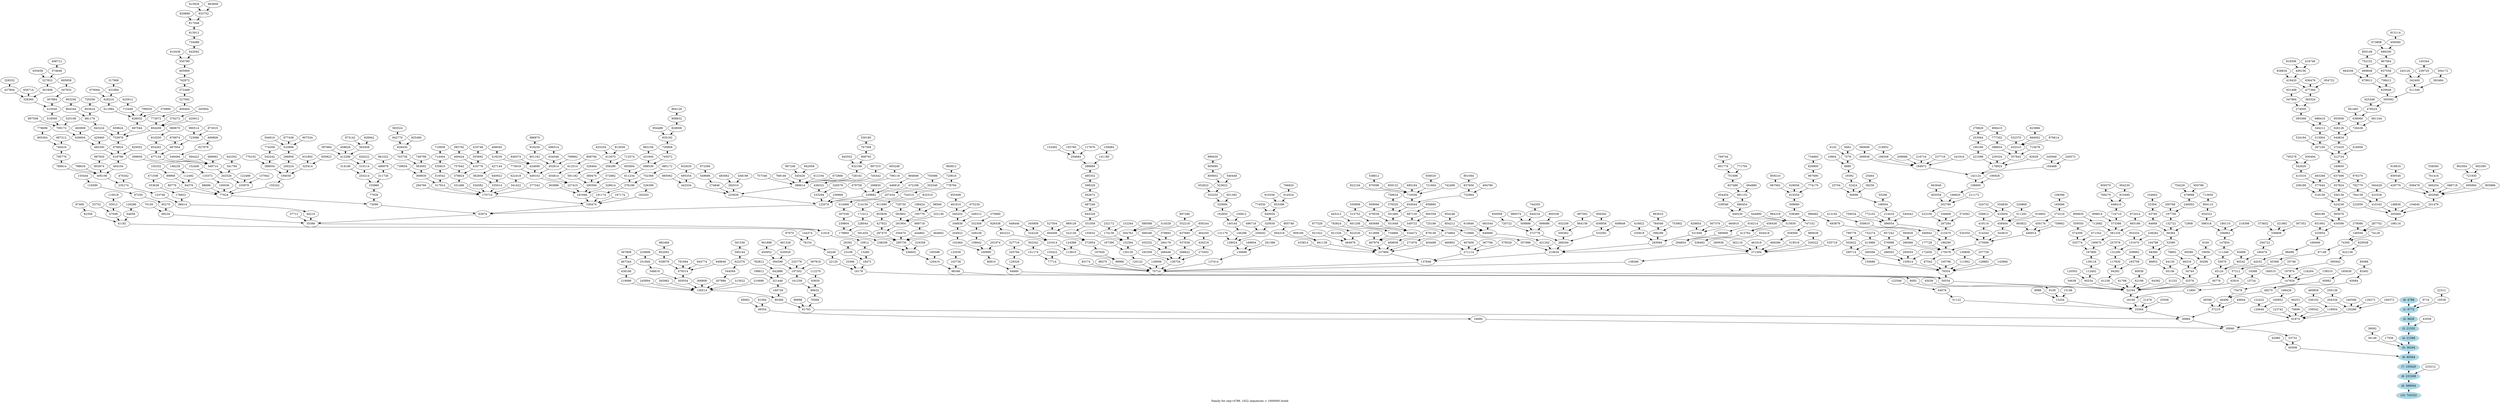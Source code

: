 digraph G {
ranksep=.2
nodesep=.1
splines=true
4788[label="i0: 4788",style=filled,color=lightblue]
4788->9772[weight=8]
9772[label="i1: 9772",style=filled,color=lightblue]
9772->9828[weight=8]
9716->9772
19538->9772
22312->19538
9828[label="i2: 9828",style=filled,color=lightblue]
9828->21532[weight=8]
21532[label="i3: 21532",style=filled,color=lightblue]
21532->21588[weight=8]
43058->21532
21588[label="i4: 21588",style=filled,color=lightblue]
21588->36204[weight=8]
36204[label="i5: 36204",style=filled,color=lightblue]
36204->60564[weight=8]
17556->36204
36148->36204
36092->36148
60564[label="i6: 60564",style=filled,color=lightblue]
60564->105420[weight=8]
60508->60564
42980->60508
53732->60508
30940->53732
24680->30940
49354->24680
69062->49354
91094->49354
30884->30940
25564->30884
15204->25564
8988->15204
9100->15204
8092->9100
16178->8092
18472->16178
13280->18472
10912->13280
21818->10912
35386->21818
37712->35386
44210->35386
88414->44210
123746->88414
235174->123746
406106->235174
464104->406106
618796->464104
485300->618796
429460->485300
636604->485300
463908->636604
700172->636604
518500->700172
410540->518500
307884->410540
347932->307884
695858->347932
328360->410540
301808->328360
327832->301808
374648->327832
408712->374648
655658->327832
437804->328360
328332->437804
656714->328360
525108->700172
897508->700172
678824->618796
753976->678824
659624->753976
697544->753976
626032->697544
376880->626032
611984->626032
628216->611984
431984->628216
317968->431984
670064->628216
715448->626032
625912->715448
799028->626032
804208->753976
376272->804208
345904->376272
420912->804208
773072->804208
400464->773072
527092->400464
572468->527092
742972->572468
605900->742972
550780->605900
610436->550780
642692->550780
734488->642692
815912->734488
817048->815912
829888->817048
933752->817048
915928->933752
963808->933752
843224->753976
881176->843224
803624->881176
720256->803624
864344->881176
903256->864344
825052->618796
789814->406106
795776->789814
740416->795776
805304->740416
778696->805304
987212->740416
798634->406106
803674->406106
987830->803674
470342->235174
176822->88414
353638->176822
471508->353638
63974->35386
73096->63974
77624->73096
80776->77624
84376->77624
89968->84376
105332->89968
112492->84376
146228->112492
88696->77624
100036->77624
133372->100036
152408->133372
103978->77624
122486->103978
137942->103978
202526->103978
341794->202526
642302->341794
349714->202526
399656->349714
477134->349714
667954->477134
723086->667954
873010->723086
990514->723086
876974->667954
954262->477134
910250->954262
969670->910250
549494->349714
627976->549494
669808->627976
594422->349714
669062->349714
155242->77624
194030->155242
200224->194030
266956->200224
533906->266956
504910->533906
877438->533906
907534->533906
325414->194030
631802->325414
650822->325414
388054->194030
543242->388054
774358->543242
776102->388054
77936->73096
155866->77936
253214->155866
310114->253214
412286->310114
397684->412286
458626->412286
563458->412286
926942->563458
973142->563458
620222->310114
314146->253214
311726->155866
496978->311726
961022->496978
100474->63974
163202->100474
326398->163202
170714->100474
277342->170714
294766->170714
317914->170714
369830->317914
563002->369830
703730->563002
828430->703730
925490->828430
942770->828430
583524->942770
749798->563002
739654->369830
516542->317914
535810->516542
714404->535810
710656->714404
331486->170714
378824->331486
416776->378824
460424->416776
385792->460424
555692->416776
416748->555692
757642->378824
334582->170714
335014->170714
382856->335014
427144->382856
640922->335014
341422->170714
622418->341422
181946->100474
227410->181946
449102->227410
424690->449102
519230->424690
408040->519230
849374->424690
452914->449102
634046->452914
696514->634046
769862->452914
801182->452914
918250->801182
986870->918250
775618->449102
454814->227410
612514->454814
808766->612514
295594->181946
369470->295594
356290->369470
412670->356290
813058->412670
825334->412670
712574->356290
572882->295594
591182->295594
328464->591182
329614->181946
363886->181946
191174->100474
376186->191174
611234->376186
698536->611234
431600->698536
863194->431600
745072->698536
730808->745072
835192->730808
828008->835192
908632->828008
864128->908632
954488->835192
855694->611234
752366->376186
885172->752366
197174->100474
122074->63974
207434->122074
352546->207434
705086->352546
225626->122074
274846->225626
549686->274846
972394->549686
282010->225626
458198->282010
483062->282010
389614->225626
545426->389614
942958->545426
997246->545426
612194->389614
672866->389614
728162->389614
832168->728162
845552->832168
908792->832168
767368->908792
530180->767368
745442->389614
897310->745442
757346->389614
768146->389614
442534->225626
695354->442534
832630->695354
885062->442534
233294->122074
326578->233294
438322->233294
799118->438322
605248->799118
236966->122074
239882->122074
299830->239882
446818->239882
884606->446818
472198->239882
479758->239882
68234->35386
70150->68234
85270->68234
97250->85270
116590->97250
155444->116590
41182->21818
47048->41182
53752->47048
55012->47048
110018->55012
64658->41182
126286->64658
82358->41182
87490->82358
23108->18472
26392->23108
22126->16178
44246->22126
78154->44246
97670->78154
144374->78154
25366->16178
15148->15204
16100->25564
11800->16100
15724->11800
19388->15724
32194->16100
31232->32194
32576->32194
34744->32576
30296->34744
19056->30296
8160->19056
60586->30296
46316->34744
78802->46316
65146->32576
64130->65146
86852->65146
68380->86852
52580->68380
66364->52580
72908->66364
84668->66364
63760->84668
52304->63760
104602->52304
132722->66364
197758->132722
200768->197758
240002->197758
479998->240002
754226->479998
950786->479998
104786->68380
36776->32194
45124->36776
44252->45124
88498->44252
169406->88498
325954->169406
434596->325954
565676->434596
424236->565676
318156->424236
208188->318156
377644->318156
415316->377644
542626->415316
795278->542626
930494->542626
493268->377644
556156->424236
557824->556156
637496->557824
249600->637496
312724->249600
267100->312724
313004->267100
344212->313004
393368->344212
274000->393368
365324->274000
477364->365324
419420->477364
409156->419420
418748->409156
818306->409156
838834->419420
636476->477364
954722->477364
547994->274000
931498->547994
688418->344212
534194->267100
272420->312724
544834->272420
726436->544834
638060->726436
478524->638060
593092->478524
511340->593092
342400->511340
239720->342400
145344->239720
245120->342400
383484->511340
504172->383484
629948->593092
679912->629948
664256->679912
669848->679912
752152->669848
850148->752152
738412->629948
937556->738412
967564->937556
689200->967564
456560->689200
913114->456560
673808->689200
625348->478524
561460->638060
861164->726436
926126->544834
955936->926126
416956->312724
869186->434596
651902->325954
55676->45124
111346->55676
147854->111346
206962->147854
180110->206962
216398->206962
398318->206962
654322->398318
804110->654322
713650->804110
90242->45124
93088->90242
180478->90242
294722->180478
336808->294722
321992->336808
367352->336808
373832->336808
42916->32194
57212->42916
35748->57212
65368->57212
87148->65368
74300->87148
74128->74300
148594->74300
198116->148594
205084->198116
148836->205084
154640->205084
201476->205084
402946->201476
429776->402946
859546->429776
916816->859546
658478->402946
666254->402946
761416->666254
558560->761416
688718->402946
695894->402946
721930->695894
902390->721930
962564->721930
805886->402946
222056->205084
410162->205084
423328->410162
564428->423328
764158->410162
792770->764158
976270->792770
279086->148594
287702->148594
45038->32194
50534->32194
64666->50534
80810->64666
100990->80810
102464->100990
204922->102464
346838->204922
349312->346838
540202->346838
481910->540202
955498->481910
675230->540202
158642->100990
249238->158642
332308->249238
270980->332308
201974->100990
129326->64666
245794->129326
327716->245794
70714->50534
77714->70714
151174->77714
302342->151174
155422->77714
83174->70714
88370->70714
98966->70714
115810->98966
124388->115810
231614->115810
324226->231614
345808->324226
648446->324226
463222->231614
926438->463222
197926->98966
272954->197926
322126->272954
331058->322126
644326->331058
687248->644326
562672->687248
598328->562672
495352->598328
286884->495352
141180->286884
159484->141180
204684->286884
105780->204684
117876->204684
153492->204684
494566->272954
527504->494566
989126->494566
120122->70714
150130->120122
152384->150130
155632->152384
174136->152384
152264->174136
232172->174136
304762->152384
314528->304762
552218->304762
897286->552218
580598->304762
167390->150130
128006->70714
136754->70714
183358->136754
266446->136754
284176->266446
378892->284176
568346->284176
355252->266446
268822->136754
537638->268822
637690->537638
850244->637690
273502->136754
426218->273502
464350->426218
137414->70714
130696->137414
128024->130696
131176->128024
146296->128024
140144->146296
100912->140144
162850->140144
325694->162850
333250->325694
523622->333250
540448->523622
800602->523622
905690->800602
999430->905690
652622->333250
651382->325694
256042->128024
320030->256042
640054->320030
774530->640054
853396->640054
910256->853396
914524->853396
766820->914524
496718->256042
169604->130696
261386->130696
137846->70714
210634->137846
266294->210634
372778->266294
508886->372778
640234->508886
744350->640234
980074->508886
696686->372778
800338->696686
720722->372778
930958->720722
500362->266294
864158->500362
987592->864158
932258->500362
532582->266294
608648->532582
836858->532582
956392->836858
283094->210634
335818->283094
416822->335818
396298->283094
753902->396298
784046->396298
963610->784046
531946->283094
567376->531946
664910->531946
828854->531946
294854->210634
412762->294854
515930->412762
440230->515930
539546->440230
954454->539546
880454->440230
881152->880454
664880->881152
837488->881152
751696->837488
771704->751696
801776->751696
766744->801776
644890->515930
964318->515930
656438->412762
580666->294854
916214->580666
357986->210634
715966->357986
725186->715966
421262->210634
640666->421262
683344->640666
854212->640666
954248->854212
910646->640666
237994->137846
271976->237994
274864->271976
549722->274864
687130->549722
858890->687130
900358->549722
404498->237994
433814->237994
461138->237994
604318->461138
805748->604318
909166->461138
464978->237994
822526->464978
877328->822526
921022->464978
921526->464978
467678->237994
534472->467678
493688->534472
515752->493688
550808->515752
551648->534472
479536->551648
959066->479536
501460->551648
378320->501460
756634->378320
654044->501460
719356->654044
685184->719356
721664->719356
656020->721664
742496->719356
822104->719356
870596->719356
538812->870596
959132->719356
732964->654044
494780->732964
837656->732964
801064->837656
601208->534472
445312->601208
612898->467678
734866->467678
783824->734866
469838->237994
878146->469838
271114->137846
367766->271114
379526->271114
460802->271114
467606->271114
138266->70714
271594->138266
260936->271594
362116->271594
461618->271594
469286->271594
938566->469286
747152->938566
538480->747152
309680->538480
619354->309680
629056->619354
774170->619354
967690->774170
826900->967690
734660->826900
867062->619354
859210->867062
519518->271594
526322->271594
980638->526322
535718->271594
536462->271594
834418->536462
79354->50534
87542->79354
175078->87542
177728->175078
186290->175078
215470->186290
287284->215470
223100->287284
202780->223100
166820->202780
106600->166820
106928->106600
142124->106600
178924->142124
92928->178924
221588->178924
190180->221588
253564->190180
278828->253564
230324->178924
357842->178924
388654->357842
777302->388654
806410->777302
435310->357842
532370->435310
684002->435310
823966->684002
870614->435310
715678->357842
184468->142124
240572->184468
245948->184468
184972->142124
199208->184972
216952->199208
208988->184972
216716->184972
237716->184972
241916->184972
369938->184972
580606->369938
211172->202780
405554->202780
663646->405554
336668->287284
574562->287284
386054->215470
214416->386054
108504->214416
55296->108504
60696->108504
25704->60696
32424->60696
19392->32424
8880->19392
7578->8880
6102->7578
6462->7578
10804->8880
38256->60696
25464->38256
540442->386054
759034->386054
772102->386054
346942->186290
359810->346942
413182->359810
693878->346942
989482->693878
275066->175078
314344->275066
419116->314344
558812->419116
343810->275066
458404->343810
433004->458404
324732->433004
554836->433004
511292->458404
320868->511292
916802->458404
446914->275066
450176->446914
273216->450176
165696->273216
108396->165696
759662->446914
893822->446914
520354->275066
280466->175078
560926->280466
105796->79354
111062->79354
130858->111062
128882->79354
257758->128882
143666->79354
150686->79354
295714->150686
413966->295714
732274->413966
502622->295714
789778->502622
150914->79354
172456->150914
260566->150914
288502->150914
576998->288502
857242->576998
295054->150914
96346->50534
102736->96346
133556->102736
120410->96346
195598->120410
236602->120410
238208->236602
179860->238208
228044->179860
171012->228044
214156->171012
239804->179860
307036->239804
614066->307036
754510->614066
778784->754510
720616->778784
960812->720616
295730->236602
287470->295730
291904->287470
195776->291904
98560->195776
198424->195776
322136->291904
583802->291904
729730->583802
427922->287470
855838->427922
911690->855838
832510->911690
359470->295730
444862->295730
889718->444862
464662->295730
591454->295730
316358->236602
54638->32194
60254->32194
112402->60254
139118->112402
167890->139118
190670->167890
381334->190670
573386->381334
716710->573386
648410->716710
769270->648410
859370->769270
810490->648410
954230->810490
999814->573386
665186->381334
872014->665186
712682->381334
890830->712682
335774->167890
574306->335774
559550->574306
671542->335774
120502->60254
61238->32194
94282->61238
117830->94282
131290->117830
151670->131290
238282->151670
303334->151670
257078->131290
183758->94282
209992->183758
61766->32194
62198->32194
80938->62198
64382->32194
21476->25564
25508->25564
51122->25564
64078->51122
122546->64078
37210->30884
38390->37210
46490->37210
49270->46490
65684->49270
82492->65684
85088->82492
95882->49270
185638->95882
75478->46490
147626->75478
124264->147626
139510->147626
184510->147626
197974->147626
395942->197974
622138->395942
829508->622138
49604->37210
61762->30884
70568->61762
80632->70568
93650->80632
112270->93650
161258->80632
197302->161258
232778->197302
387818->197302
394598->197302
450952->394598
901898->450952
620026->394598
661328->620026
80366->61762
156514->80366
210686->156514
219086->156514
438166->219086
467344->438166
367808->467344
245894->156514
265982->156514
305054->156514
348616->305054
251840->348616
225808->251840
479314->305054
639076->479314
852092->639076
982468->852092
781694->479314
944774->479314
949646->479314
306806->156514
307886->156514
544594->307886
622376->544594
595144->622376
561536->595144
313022->156514
160726->80366
321446->160726
198612->321446
642886->321446
783812->642886
96998->61762
61874->30940
70696->61874
94252->70696
109342->61874
118054->61874
236102->118054
460858->236102
120286->61874
128272->120286
160372->120286
204326->120286
250138->204326
240566->120286
120646->61874
122432->120646
160852->120646
168428->160852
123742->61874
105420[label="i7: 105420",style=filled,color=lightblue]
105420->233268[weight=8]
233268[label="i8: 233268",style=filled,color=lightblue]
233268->389004[weight=8]
233212->233268
389004[label="i9: 389004",style=filled,color=lightblue]
389004->745332[weight=8]
745332[label="i10: 745332",style=filled,color=lightblue]
label="Family for seq=4788, 1022 sequences < 1000000 listed"
}
